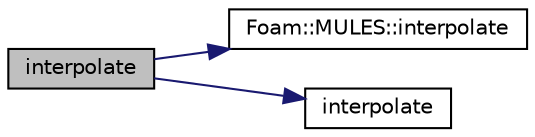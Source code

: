 digraph "interpolate"
{
  bgcolor="transparent";
  edge [fontname="Helvetica",fontsize="10",labelfontname="Helvetica",labelfontsize="10"];
  node [fontname="Helvetica",fontsize="10",shape=record];
  rankdir="LR";
  Node588 [label="interpolate",height=0.2,width=0.4,color="black", fillcolor="grey75", style="filled", fontcolor="black"];
  Node588 -> Node589 [color="midnightblue",fontsize="10",style="solid",fontname="Helvetica"];
  Node589 [label="Foam::MULES::interpolate",height=0.2,width=0.4,color="black",URL="$a21864.html#a4d62f21551985d814104861e7c1d9b4f"];
  Node588 -> Node590 [color="midnightblue",fontsize="10",style="solid",fontname="Helvetica"];
  Node590 [label="interpolate",height=0.2,width=0.4,color="black",URL="$a24677.html#a9e77d0979bd5ee0eb6659556d1451538",tooltip="Interpolate field with nbrModel specified. "];
}
